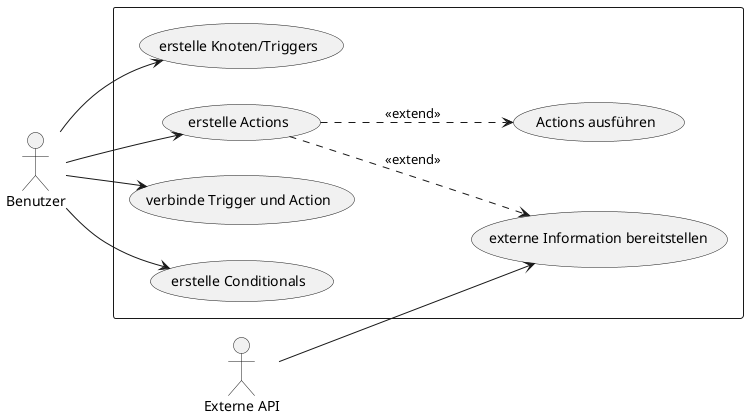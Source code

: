 @startuml
left to right direction

actor Benutzer as User
actor "Externe API" as API

rectangle {
    (erstelle Knoten/Triggers) as Node
    (erstelle Actions) as Action
    (verbinde Trigger und Action) as Connect
    (erstelle Conditionals) as Conditional
    (externe Information bereitstellen) as Extern
    (Actions ausführen) as Execute
}

User --> Node
User --> Action
User --> Connect
User --> Conditional
API --> Extern
Action ..> Extern : <<extend>>
Action ..> Execute : <<extend>>
@enduml